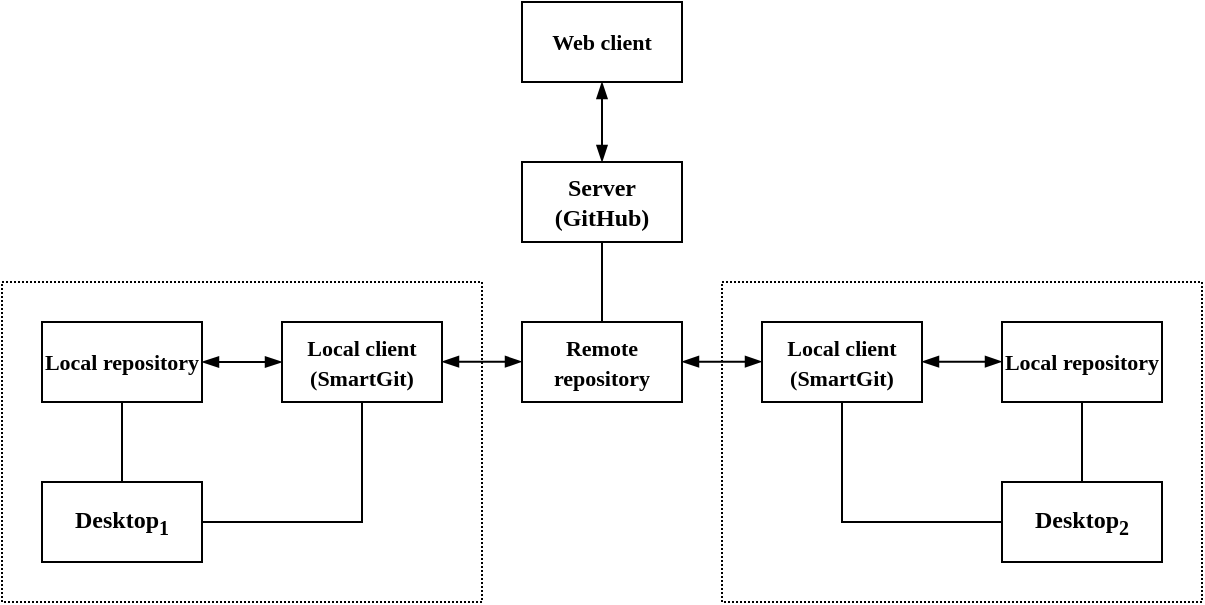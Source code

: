 <mxfile version="24.0.1" type="device">
  <diagram name="Страница — 1" id="texFftP9wiAKF00E-P7V">
    <mxGraphModel dx="683" dy="371" grid="0" gridSize="10" guides="1" tooltips="1" connect="1" arrows="1" fold="1" page="1" pageScale="1" pageWidth="827" pageHeight="1169" math="0" shadow="0">
      <root>
        <mxCell id="0" />
        <mxCell id="1" parent="0" />
        <mxCell id="qZ-RLd2H052CrZBWE7Jf-33" value="" style="rounded=0;whiteSpace=wrap;html=1;fillColor=none;dashed=1;dashPattern=1 1;" vertex="1" parent="1">
          <mxGeometry x="380" y="340" width="240" height="160" as="geometry" />
        </mxCell>
        <mxCell id="qZ-RLd2H052CrZBWE7Jf-32" value="" style="rounded=0;whiteSpace=wrap;html=1;fillColor=none;dashed=1;dashPattern=1 1;" vertex="1" parent="1">
          <mxGeometry x="20" y="340" width="240" height="160" as="geometry" />
        </mxCell>
        <mxCell id="qZ-RLd2H052CrZBWE7Jf-1" value="&lt;font face=&quot;Verdana&quot;&gt;&lt;b&gt;Desktop&lt;sub&gt;1&lt;/sub&gt;&lt;/b&gt;&lt;/font&gt;" style="rounded=0;whiteSpace=wrap;html=1;" vertex="1" parent="1">
          <mxGeometry x="40" y="440" width="80" height="40" as="geometry" />
        </mxCell>
        <mxCell id="qZ-RLd2H052CrZBWE7Jf-2" value="&lt;font face=&quot;Verdana&quot;&gt;&lt;b&gt;Desktop&lt;sub style=&quot;&quot;&gt;&lt;font style=&quot;font-size: 10px;&quot;&gt;2&lt;/font&gt;&lt;/sub&gt;&lt;/b&gt;&lt;/font&gt;" style="rounded=0;whiteSpace=wrap;html=1;" vertex="1" parent="1">
          <mxGeometry x="520" y="440" width="80" height="40" as="geometry" />
        </mxCell>
        <mxCell id="qZ-RLd2H052CrZBWE7Jf-7" value="&lt;font size=&quot;1&quot; face=&quot;Verdana&quot;&gt;&lt;b style=&quot;font-size: 11px;&quot;&gt;Web client&lt;/b&gt;&lt;/font&gt;" style="rounded=0;whiteSpace=wrap;html=1;" vertex="1" parent="1">
          <mxGeometry x="280" y="200" width="80" height="40" as="geometry" />
        </mxCell>
        <mxCell id="qZ-RLd2H052CrZBWE7Jf-8" value="&lt;font size=&quot;1&quot; face=&quot;Verdana&quot;&gt;&lt;b style=&quot;font-size: 12px;&quot;&gt;Server (GitHub)&lt;/b&gt;&lt;/font&gt;" style="rounded=0;whiteSpace=wrap;html=1;" vertex="1" parent="1">
          <mxGeometry x="280" y="280" width="80" height="40" as="geometry" />
        </mxCell>
        <mxCell id="qZ-RLd2H052CrZBWE7Jf-9" value="&lt;font size=&quot;1&quot; face=&quot;Verdana&quot;&gt;&lt;b style=&quot;font-size: 11px;&quot;&gt;Local repository&lt;/b&gt;&lt;/font&gt;" style="rounded=0;whiteSpace=wrap;html=1;" vertex="1" parent="1">
          <mxGeometry x="40" y="360" width="80" height="40" as="geometry" />
        </mxCell>
        <mxCell id="qZ-RLd2H052CrZBWE7Jf-10" value="&lt;font size=&quot;1&quot; face=&quot;Verdana&quot;&gt;&lt;b style=&quot;font-size: 11px;&quot;&gt;Local repository&lt;/b&gt;&lt;/font&gt;" style="rounded=0;whiteSpace=wrap;html=1;" vertex="1" parent="1">
          <mxGeometry x="520" y="360" width="80" height="40" as="geometry" />
        </mxCell>
        <mxCell id="qZ-RLd2H052CrZBWE7Jf-11" value="&lt;font size=&quot;1&quot; face=&quot;Verdana&quot;&gt;&lt;b style=&quot;font-size: 11px;&quot;&gt;Remote repository&lt;/b&gt;&lt;/font&gt;" style="rounded=0;whiteSpace=wrap;html=1;" vertex="1" parent="1">
          <mxGeometry x="280" y="360" width="80" height="40" as="geometry" />
        </mxCell>
        <mxCell id="qZ-RLd2H052CrZBWE7Jf-15" value="" style="endArrow=none;html=1;rounded=0;exitX=0.5;exitY=0;exitDx=0;exitDy=0;entryX=0.5;entryY=1;entryDx=0;entryDy=0;" edge="1" parent="1" source="qZ-RLd2H052CrZBWE7Jf-1" target="qZ-RLd2H052CrZBWE7Jf-9">
          <mxGeometry width="50" height="50" relative="1" as="geometry">
            <mxPoint x="150" y="460" as="sourcePoint" />
            <mxPoint x="200" y="410" as="targetPoint" />
          </mxGeometry>
        </mxCell>
        <mxCell id="qZ-RLd2H052CrZBWE7Jf-16" value="" style="endArrow=none;html=1;rounded=0;exitX=0.5;exitY=0;exitDx=0;exitDy=0;entryX=0.5;entryY=1;entryDx=0;entryDy=0;" edge="1" parent="1" source="qZ-RLd2H052CrZBWE7Jf-2" target="qZ-RLd2H052CrZBWE7Jf-10">
          <mxGeometry width="50" height="50" relative="1" as="geometry">
            <mxPoint x="630" y="440" as="sourcePoint" />
            <mxPoint x="680" y="390" as="targetPoint" />
          </mxGeometry>
        </mxCell>
        <mxCell id="qZ-RLd2H052CrZBWE7Jf-17" value="" style="endArrow=none;html=1;rounded=0;exitX=0.5;exitY=0;exitDx=0;exitDy=0;entryX=0.5;entryY=1;entryDx=0;entryDy=0;" edge="1" parent="1" source="qZ-RLd2H052CrZBWE7Jf-11" target="qZ-RLd2H052CrZBWE7Jf-8">
          <mxGeometry width="50" height="50" relative="1" as="geometry">
            <mxPoint x="380" y="350" as="sourcePoint" />
            <mxPoint x="430" y="300" as="targetPoint" />
          </mxGeometry>
        </mxCell>
        <mxCell id="qZ-RLd2H052CrZBWE7Jf-18" value="" style="endArrow=blockThin;html=1;rounded=0;exitX=1;exitY=0.5;exitDx=0;exitDy=0;entryX=0;entryY=0.5;entryDx=0;entryDy=0;startArrow=blockThin;startFill=1;endFill=1;" edge="1" parent="1" source="qZ-RLd2H052CrZBWE7Jf-9">
          <mxGeometry width="50" height="50" relative="1" as="geometry">
            <mxPoint x="130" y="360" as="sourcePoint" />
            <mxPoint x="160" y="380" as="targetPoint" />
          </mxGeometry>
        </mxCell>
        <mxCell id="qZ-RLd2H052CrZBWE7Jf-19" value="" style="endArrow=blockThin;html=1;rounded=0;exitX=1;exitY=0.5;exitDx=0;exitDy=0;entryX=0;entryY=0.5;entryDx=0;entryDy=0;startArrow=blockThin;startFill=1;endFill=1;" edge="1" parent="1">
          <mxGeometry width="50" height="50" relative="1" as="geometry">
            <mxPoint x="240" y="379.83" as="sourcePoint" />
            <mxPoint x="280" y="379.83" as="targetPoint" />
          </mxGeometry>
        </mxCell>
        <mxCell id="qZ-RLd2H052CrZBWE7Jf-20" value="" style="endArrow=blockThin;html=1;rounded=0;exitX=1;exitY=0.5;exitDx=0;exitDy=0;entryX=0;entryY=0.5;entryDx=0;entryDy=0;startArrow=blockThin;startFill=1;endFill=1;" edge="1" parent="1">
          <mxGeometry width="50" height="50" relative="1" as="geometry">
            <mxPoint x="360" y="379.83" as="sourcePoint" />
            <mxPoint x="400" y="379.83" as="targetPoint" />
          </mxGeometry>
        </mxCell>
        <mxCell id="qZ-RLd2H052CrZBWE7Jf-21" value="" style="endArrow=blockThin;html=1;rounded=0;exitX=1;exitY=0.5;exitDx=0;exitDy=0;entryX=0;entryY=0.5;entryDx=0;entryDy=0;startArrow=blockThin;startFill=1;endFill=1;" edge="1" parent="1">
          <mxGeometry width="50" height="50" relative="1" as="geometry">
            <mxPoint x="480" y="379.83" as="sourcePoint" />
            <mxPoint x="520" y="379.83" as="targetPoint" />
          </mxGeometry>
        </mxCell>
        <mxCell id="qZ-RLd2H052CrZBWE7Jf-22" value="" style="endArrow=blockThin;html=1;rounded=0;exitX=0.5;exitY=1;exitDx=0;exitDy=0;entryX=0.5;entryY=0;entryDx=0;entryDy=0;startArrow=blockThin;startFill=1;endFill=1;" edge="1" parent="1" source="qZ-RLd2H052CrZBWE7Jf-7" target="qZ-RLd2H052CrZBWE7Jf-8">
          <mxGeometry width="50" height="50" relative="1" as="geometry">
            <mxPoint x="350" y="260" as="sourcePoint" />
            <mxPoint x="390" y="260" as="targetPoint" />
          </mxGeometry>
        </mxCell>
        <mxCell id="qZ-RLd2H052CrZBWE7Jf-30" value="&lt;font size=&quot;1&quot; face=&quot;Verdana&quot;&gt;&lt;b style=&quot;font-size: 11px;&quot;&gt;Local client (SmartGit)&lt;/b&gt;&lt;/font&gt;" style="rounded=0;whiteSpace=wrap;html=1;" vertex="1" parent="1">
          <mxGeometry x="160" y="360" width="80" height="40" as="geometry" />
        </mxCell>
        <mxCell id="qZ-RLd2H052CrZBWE7Jf-31" value="&lt;font size=&quot;1&quot; face=&quot;Verdana&quot;&gt;&lt;b style=&quot;font-size: 11px;&quot;&gt;Local client (SmartGit)&lt;/b&gt;&lt;/font&gt;" style="rounded=0;whiteSpace=wrap;html=1;" vertex="1" parent="1">
          <mxGeometry x="400" y="360" width="80" height="40" as="geometry" />
        </mxCell>
        <mxCell id="qZ-RLd2H052CrZBWE7Jf-34" value="" style="endArrow=none;html=1;rounded=0;entryX=0.5;entryY=1;entryDx=0;entryDy=0;exitX=0;exitY=0.5;exitDx=0;exitDy=0;" edge="1" parent="1" source="qZ-RLd2H052CrZBWE7Jf-2" target="qZ-RLd2H052CrZBWE7Jf-31">
          <mxGeometry width="50" height="50" relative="1" as="geometry">
            <mxPoint x="300" y="500" as="sourcePoint" />
            <mxPoint x="350" y="450" as="targetPoint" />
            <Array as="points">
              <mxPoint x="440" y="460" />
            </Array>
          </mxGeometry>
        </mxCell>
        <mxCell id="qZ-RLd2H052CrZBWE7Jf-35" value="" style="endArrow=none;html=1;rounded=0;exitX=1;exitY=0.5;exitDx=0;exitDy=0;entryX=0.5;entryY=1;entryDx=0;entryDy=0;" edge="1" parent="1" source="qZ-RLd2H052CrZBWE7Jf-1" target="qZ-RLd2H052CrZBWE7Jf-30">
          <mxGeometry width="50" height="50" relative="1" as="geometry">
            <mxPoint x="170" y="510" as="sourcePoint" />
            <mxPoint x="220" y="460" as="targetPoint" />
            <Array as="points">
              <mxPoint x="200" y="460" />
            </Array>
          </mxGeometry>
        </mxCell>
      </root>
    </mxGraphModel>
  </diagram>
</mxfile>
